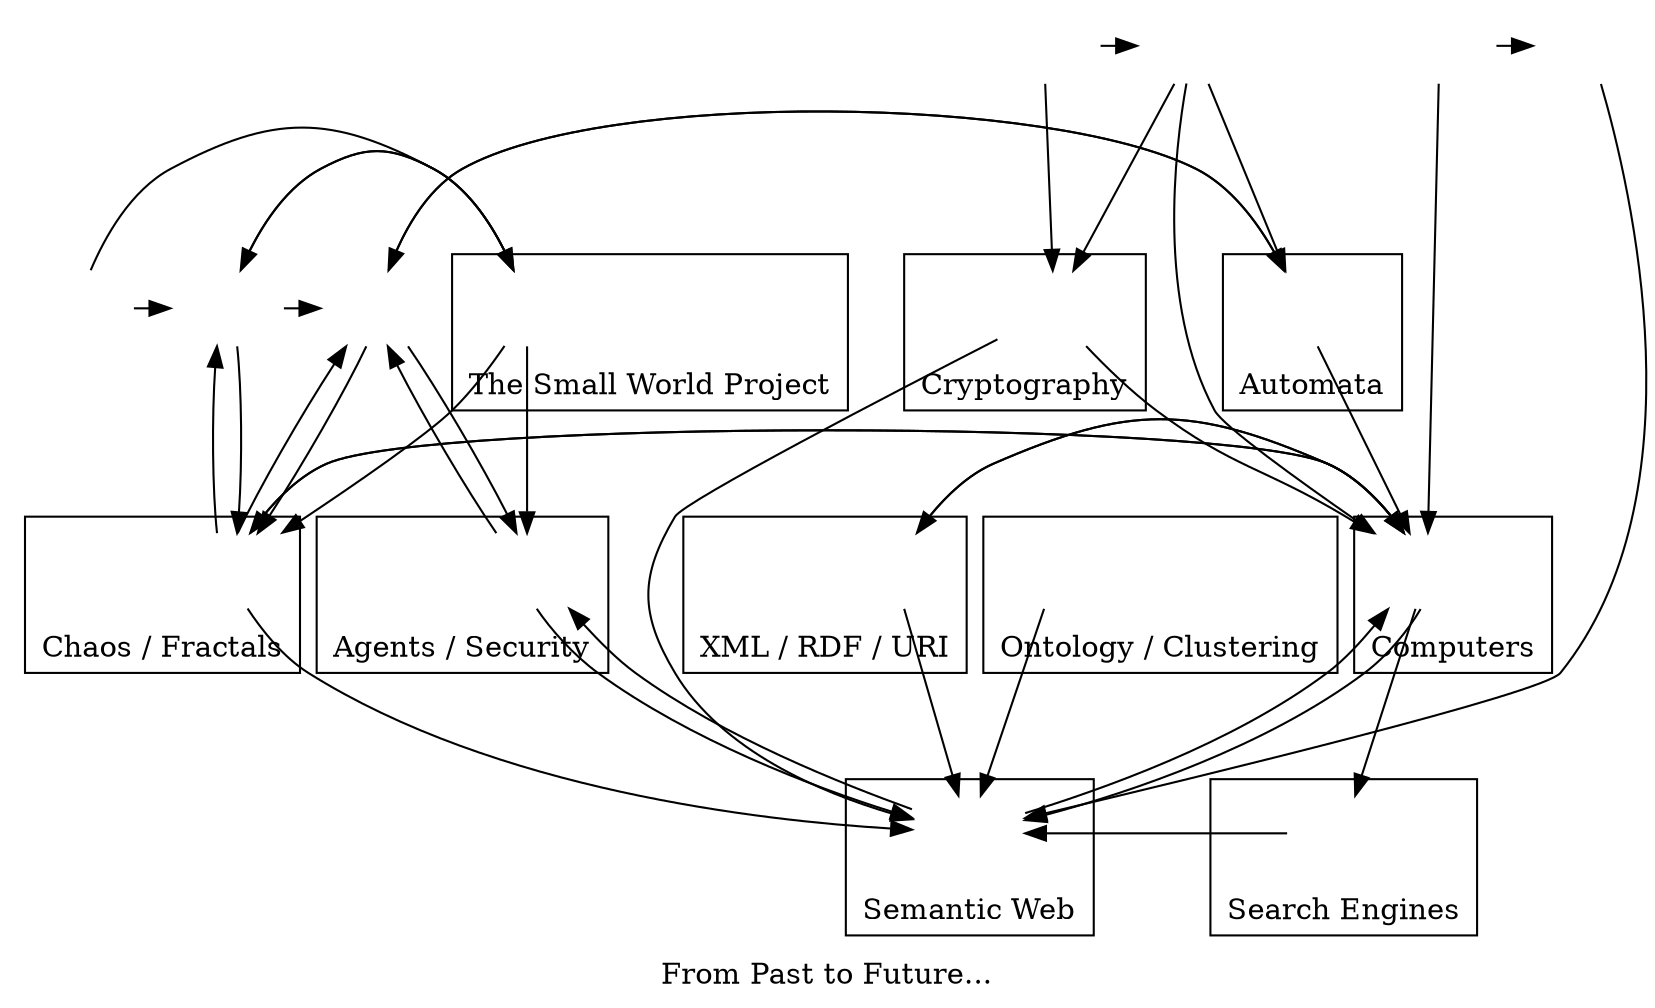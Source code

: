 digraph G {
	compound=true;
	ranksep=1.25;
	label="From Past to Future...";

	node [shape=plaintext, fontsize=16];

	bgcolor=white;
	edge [arrowsize=1, color=black];

	/* Nodes */
	subgraph cluster_Computers {label="Computers"; labelloc="b"; Computers_icon};
	Computers_icon [label="", shape=box, style=invis, shapefile="Computers.png"];
                
	subgraph cluster_Semantic_Web {label="Semantic Web"; labelloc="b"; Semantic_Web_icon};
	Semantic_Web_icon [label="", shape=box, style=invis, shapefile="Semantic_Web.png"];
                
	subgraph cluster_Cryptography {label="Cryptography"; labelloc="b"; Cryptography_icon};
	Cryptography_icon [label="", shape=box, style=invis, shapefile="Cryptography.png"];
                
	subgraph cluster_Automata {label="Automata"; labelloc="b"; Automata_icon};
	Automata_icon [label="", shape=box, style=invis, shapefile="Automata.png"];
                
	subgraph cluster_AI {label="A.I."; labelloc="b"; AI_icon};
	AI_icon [label="", shape=box, style=invis, shapefile="AI.png"];
                
	subgraph cluster_Chaos {label="Chaos / Fractals"; labelloc="b"; Chaos_icon};
	Chaos_icon [label="", shape=box, style=invis, shapefile="Chaos.png"];
                
	subgraph cluster_XML {label="XML / RDF / URI"; labelloc="b"; XML_icon};
	XML_icon [label="", shape=box, style=invis, shapefile="XML.png"];
                
	subgraph cluster_Ontology {label="Ontology / Clustering"; labelloc="b"; Ontology_icon};
	Ontology_icon [label="", shape=box, style=invis, shapefile="Ontology.png"];
                
	subgraph cluster_Biology {label="Biology / Neurons"; labelloc="b"; Biology_icon};
	Biology_icon [label="", shape=box, style=invis, shapefile="Biology.png"];
                
	subgraph cluster_Agents {label="Agents / Security"; labelloc="b"; Agents_icon};
	Agents_icon [label="", shape=box, style=invis, shapefile="Agents.png"];
                
	subgraph cluster_Small_World {label="The Small World Project"; labelloc="b"; Small_World_icon};
	Small_World_icon [label="", shape=box, style=invis, shapefile="Small_World.png"];
                
	subgraph cluster_Social_Networks {label="Social Networks"; labelloc="b"; Social_Networks_icon};
	Social_Networks_icon [label="", shape=box, style=invis, shapefile="Social_Networks.png"];
                
	subgraph cluster_Search_Engines {label="Search Engines"; labelloc="b"; Search_Engines_icon};
	Search_Engines_icon [label="", shape=box, style=invis, shapefile="Search_Engines.png"];
                
	subgraph cluster_Turing {label="A. Turing"; labelloc="b"; Turing_icon};
	Turing_icon [label="", shape=box, style=invis, shapefile="Turing.png"];
                
	subgraph cluster_Rejewski {label="M. Rejewski"; labelloc="b"; Rejewski_icon};
	Rejewski_icon [label="", shape=box, style=invis, shapefile="Rejewski.png"];
                
	subgraph cluster_Dertouzos {label="M. Dertouzos"; labelloc="b"; Dertouzos_icon};
	Dertouzos_icon [label="", shape=box, style=invis, shapefile="Dertouzos.png"];
                
	subgraph cluster_Berners_Lee {label="T. Berners-Lee"; labelloc="b"; Berners_Lee_icon};
	Berners_Lee_icon [label="", shape=box, style=invis, shapefile="Berners_Lee.png"];
                
	/* Relationships */
	Computers_icon -> Semantic_Web_icon;
	Semantic_Web_icon -> Computers_icon;
	Cryptography_icon -> Semantic_Web_icon;
	Cryptography_icon -> Computers_icon;
	Automata_icon -> Computers_icon;
	AI_icon -> Automata_icon;
	Automata_icon -> AI_icon;
	Chaos_icon -> Computers_icon;
	Chaos_icon -> AI_icon;
	AI_icon -> Chaos_icon;
	Computers_icon -> Chaos_icon;
	XML_icon -> Semantic_Web_icon;
	XML_icon -> Computers_icon;
	Computers_icon -> XML_icon;
	Ontology_icon -> Semantic_Web_icon;
	Biology_icon -> AI_icon;
	Biology_icon -> Chaos_icon;
	Chaos_icon -> Biology_icon;
	Chaos_icon -> Semantic_Web_icon;
	Agents_icon -> Semantic_Web_icon;
	Semantic_Web_icon -> Agents_icon;
	Agents_icon -> AI_icon;
	AI_icon -> Agents_icon;
	Small_World_icon -> Chaos_icon;
	Small_World_icon -> Agents_icon;
	Small_World_icon -> Biology_icon;
	Biology_icon -> Small_World_icon;
	Social_Networks_icon -> Small_World_icon;
	Social_Networks_icon -> Biology_icon;
	Search_Engines_icon -> Semantic_Web_icon;
	Computers_icon -> Search_Engines_icon;
	Turing_icon -> Cryptography_icon;
	Turing_icon -> Computers_icon;
	Turing_icon -> Automata_icon;
	Rejewski_icon -> Turing_icon;
	Rejewski_icon -> Cryptography_icon;
	Dertouzos_icon -> Computers_icon;
	Dertouzos_icon -> Berners_Lee_icon;
	Berners_Lee_icon -> Semantic_Web_icon;


	{ rank=same; Rejewski_icon; Turing_icon; Dertouzos_icon; Berners_Lee_icon };
	{ rank=same; Biology_icon; AI_icon; Social_Networks_icon };

}
